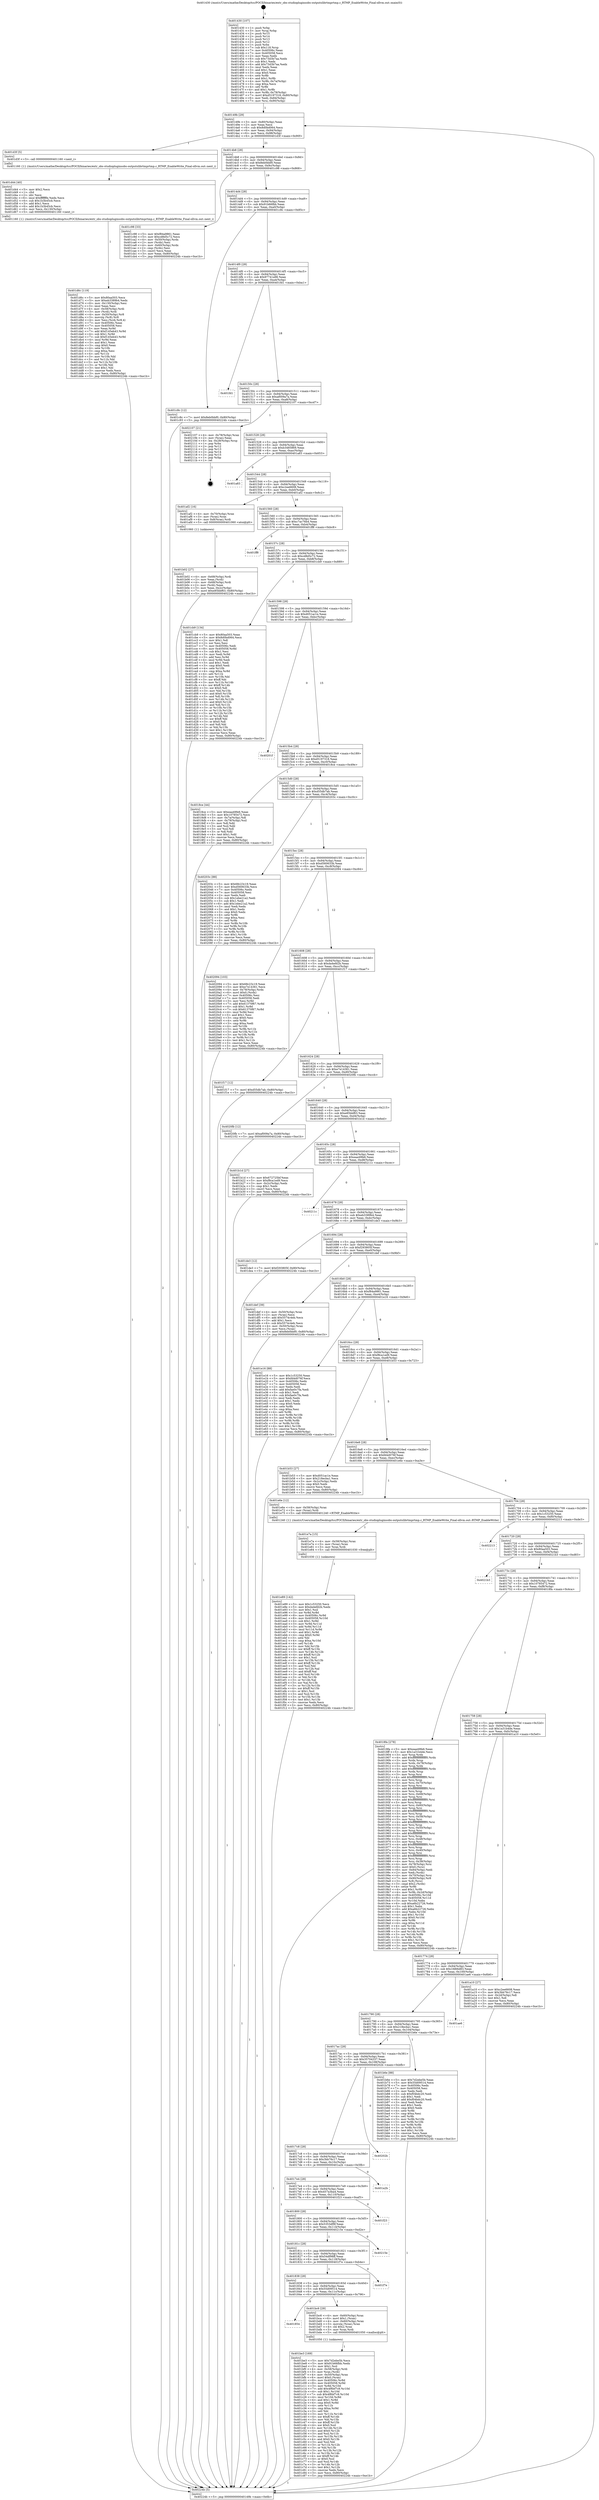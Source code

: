 digraph "0x401430" {
  label = "0x401430 (/mnt/c/Users/mathe/Desktop/tcc/POCII/binaries/extr_obs-studiopluginsobs-outputslibrtmprtmp.c_RTMP_EnableWrite_Final-ollvm.out::main(0))"
  labelloc = "t"
  node[shape=record]

  Entry [label="",width=0.3,height=0.3,shape=circle,fillcolor=black,style=filled]
  "0x40149b" [label="{
     0x40149b [29]\l
     | [instrs]\l
     &nbsp;&nbsp;0x40149b \<+3\>: mov -0x80(%rbp),%eax\l
     &nbsp;&nbsp;0x40149e \<+2\>: mov %eax,%ecx\l
     &nbsp;&nbsp;0x4014a0 \<+6\>: sub $0x8d0bd064,%ecx\l
     &nbsp;&nbsp;0x4014a6 \<+6\>: mov %eax,-0x94(%rbp)\l
     &nbsp;&nbsp;0x4014ac \<+6\>: mov %ecx,-0x98(%rbp)\l
     &nbsp;&nbsp;0x4014b2 \<+6\>: je 0000000000401d3f \<main+0x90f\>\l
  }"]
  "0x401d3f" [label="{
     0x401d3f [5]\l
     | [instrs]\l
     &nbsp;&nbsp;0x401d3f \<+5\>: call 0000000000401160 \<next_i\>\l
     | [calls]\l
     &nbsp;&nbsp;0x401160 \{1\} (/mnt/c/Users/mathe/Desktop/tcc/POCII/binaries/extr_obs-studiopluginsobs-outputslibrtmprtmp.c_RTMP_EnableWrite_Final-ollvm.out::next_i)\l
  }"]
  "0x4014b8" [label="{
     0x4014b8 [28]\l
     | [instrs]\l
     &nbsp;&nbsp;0x4014b8 \<+5\>: jmp 00000000004014bd \<main+0x8d\>\l
     &nbsp;&nbsp;0x4014bd \<+6\>: mov -0x94(%rbp),%eax\l
     &nbsp;&nbsp;0x4014c3 \<+5\>: sub $0x8eb0bbf0,%eax\l
     &nbsp;&nbsp;0x4014c8 \<+6\>: mov %eax,-0x9c(%rbp)\l
     &nbsp;&nbsp;0x4014ce \<+6\>: je 0000000000401c98 \<main+0x868\>\l
  }"]
  Exit [label="",width=0.3,height=0.3,shape=circle,fillcolor=black,style=filled,peripheries=2]
  "0x401c98" [label="{
     0x401c98 [33]\l
     | [instrs]\l
     &nbsp;&nbsp;0x401c98 \<+5\>: mov $0xf84a9861,%eax\l
     &nbsp;&nbsp;0x401c9d \<+5\>: mov $0xcd8d5c72,%ecx\l
     &nbsp;&nbsp;0x401ca2 \<+4\>: mov -0x50(%rbp),%rdx\l
     &nbsp;&nbsp;0x401ca6 \<+2\>: mov (%rdx),%esi\l
     &nbsp;&nbsp;0x401ca8 \<+4\>: mov -0x60(%rbp),%rdx\l
     &nbsp;&nbsp;0x401cac \<+2\>: cmp (%rdx),%esi\l
     &nbsp;&nbsp;0x401cae \<+3\>: cmovl %ecx,%eax\l
     &nbsp;&nbsp;0x401cb1 \<+3\>: mov %eax,-0x80(%rbp)\l
     &nbsp;&nbsp;0x401cb4 \<+5\>: jmp 000000000040224b \<main+0xe1b\>\l
  }"]
  "0x4014d4" [label="{
     0x4014d4 [28]\l
     | [instrs]\l
     &nbsp;&nbsp;0x4014d4 \<+5\>: jmp 00000000004014d9 \<main+0xa9\>\l
     &nbsp;&nbsp;0x4014d9 \<+6\>: mov -0x94(%rbp),%eax\l
     &nbsp;&nbsp;0x4014df \<+5\>: sub $0x91b66fbb,%eax\l
     &nbsp;&nbsp;0x4014e4 \<+6\>: mov %eax,-0xa0(%rbp)\l
     &nbsp;&nbsp;0x4014ea \<+6\>: je 0000000000401c8c \<main+0x85c\>\l
  }"]
  "0x401e89" [label="{
     0x401e89 [142]\l
     | [instrs]\l
     &nbsp;&nbsp;0x401e89 \<+5\>: mov $0x1c53250,%ecx\l
     &nbsp;&nbsp;0x401e8e \<+5\>: mov $0xda4efd2b,%edx\l
     &nbsp;&nbsp;0x401e93 \<+3\>: mov $0x1,%sil\l
     &nbsp;&nbsp;0x401e96 \<+3\>: xor %r8d,%r8d\l
     &nbsp;&nbsp;0x401e99 \<+8\>: mov 0x40506c,%r9d\l
     &nbsp;&nbsp;0x401ea1 \<+8\>: mov 0x405058,%r10d\l
     &nbsp;&nbsp;0x401ea9 \<+4\>: sub $0x1,%r8d\l
     &nbsp;&nbsp;0x401ead \<+3\>: mov %r9d,%r11d\l
     &nbsp;&nbsp;0x401eb0 \<+3\>: add %r8d,%r11d\l
     &nbsp;&nbsp;0x401eb3 \<+4\>: imul %r11d,%r9d\l
     &nbsp;&nbsp;0x401eb7 \<+4\>: and $0x1,%r9d\l
     &nbsp;&nbsp;0x401ebb \<+4\>: cmp $0x0,%r9d\l
     &nbsp;&nbsp;0x401ebf \<+3\>: sete %bl\l
     &nbsp;&nbsp;0x401ec2 \<+4\>: cmp $0xa,%r10d\l
     &nbsp;&nbsp;0x401ec6 \<+4\>: setl %r14b\l
     &nbsp;&nbsp;0x401eca \<+3\>: mov %bl,%r15b\l
     &nbsp;&nbsp;0x401ecd \<+4\>: xor $0xff,%r15b\l
     &nbsp;&nbsp;0x401ed1 \<+3\>: mov %r14b,%r12b\l
     &nbsp;&nbsp;0x401ed4 \<+4\>: xor $0xff,%r12b\l
     &nbsp;&nbsp;0x401ed8 \<+4\>: xor $0x1,%sil\l
     &nbsp;&nbsp;0x401edc \<+3\>: mov %r15b,%r13b\l
     &nbsp;&nbsp;0x401edf \<+4\>: and $0xff,%r13b\l
     &nbsp;&nbsp;0x401ee3 \<+3\>: and %sil,%bl\l
     &nbsp;&nbsp;0x401ee6 \<+3\>: mov %r12b,%al\l
     &nbsp;&nbsp;0x401ee9 \<+2\>: and $0xff,%al\l
     &nbsp;&nbsp;0x401eeb \<+3\>: and %sil,%r14b\l
     &nbsp;&nbsp;0x401eee \<+3\>: or %bl,%r13b\l
     &nbsp;&nbsp;0x401ef1 \<+3\>: or %r14b,%al\l
     &nbsp;&nbsp;0x401ef4 \<+3\>: xor %al,%r13b\l
     &nbsp;&nbsp;0x401ef7 \<+3\>: or %r12b,%r15b\l
     &nbsp;&nbsp;0x401efa \<+4\>: xor $0xff,%r15b\l
     &nbsp;&nbsp;0x401efe \<+4\>: or $0x1,%sil\l
     &nbsp;&nbsp;0x401f02 \<+3\>: and %sil,%r15b\l
     &nbsp;&nbsp;0x401f05 \<+3\>: or %r15b,%r13b\l
     &nbsp;&nbsp;0x401f08 \<+4\>: test $0x1,%r13b\l
     &nbsp;&nbsp;0x401f0c \<+3\>: cmovne %edx,%ecx\l
     &nbsp;&nbsp;0x401f0f \<+3\>: mov %ecx,-0x80(%rbp)\l
     &nbsp;&nbsp;0x401f12 \<+5\>: jmp 000000000040224b \<main+0xe1b\>\l
  }"]
  "0x401c8c" [label="{
     0x401c8c [12]\l
     | [instrs]\l
     &nbsp;&nbsp;0x401c8c \<+7\>: movl $0x8eb0bbf0,-0x80(%rbp)\l
     &nbsp;&nbsp;0x401c93 \<+5\>: jmp 000000000040224b \<main+0xe1b\>\l
  }"]
  "0x4014f0" [label="{
     0x4014f0 [28]\l
     | [instrs]\l
     &nbsp;&nbsp;0x4014f0 \<+5\>: jmp 00000000004014f5 \<main+0xc5\>\l
     &nbsp;&nbsp;0x4014f5 \<+6\>: mov -0x94(%rbp),%eax\l
     &nbsp;&nbsp;0x4014fb \<+5\>: sub $0x97741a98,%eax\l
     &nbsp;&nbsp;0x401500 \<+6\>: mov %eax,-0xa4(%rbp)\l
     &nbsp;&nbsp;0x401506 \<+6\>: je 0000000000401fd1 \<main+0xba1\>\l
  }"]
  "0x401e7a" [label="{
     0x401e7a [15]\l
     | [instrs]\l
     &nbsp;&nbsp;0x401e7a \<+4\>: mov -0x58(%rbp),%rax\l
     &nbsp;&nbsp;0x401e7e \<+3\>: mov (%rax),%rax\l
     &nbsp;&nbsp;0x401e81 \<+3\>: mov %rax,%rdi\l
     &nbsp;&nbsp;0x401e84 \<+5\>: call 0000000000401030 \<free@plt\>\l
     | [calls]\l
     &nbsp;&nbsp;0x401030 \{1\} (unknown)\l
  }"]
  "0x401fd1" [label="{
     0x401fd1\l
  }", style=dashed]
  "0x40150c" [label="{
     0x40150c [28]\l
     | [instrs]\l
     &nbsp;&nbsp;0x40150c \<+5\>: jmp 0000000000401511 \<main+0xe1\>\l
     &nbsp;&nbsp;0x401511 \<+6\>: mov -0x94(%rbp),%eax\l
     &nbsp;&nbsp;0x401517 \<+5\>: sub $0xaf009a7a,%eax\l
     &nbsp;&nbsp;0x40151c \<+6\>: mov %eax,-0xa8(%rbp)\l
     &nbsp;&nbsp;0x401522 \<+6\>: je 0000000000402107 \<main+0xcd7\>\l
  }"]
  "0x401d6c" [label="{
     0x401d6c [119]\l
     | [instrs]\l
     &nbsp;&nbsp;0x401d6c \<+5\>: mov $0x80aa503,%ecx\l
     &nbsp;&nbsp;0x401d71 \<+5\>: mov $0xeb3389b4,%edx\l
     &nbsp;&nbsp;0x401d76 \<+6\>: mov -0x130(%rbp),%esi\l
     &nbsp;&nbsp;0x401d7c \<+3\>: imul %eax,%esi\l
     &nbsp;&nbsp;0x401d7f \<+4\>: mov -0x58(%rbp),%rdi\l
     &nbsp;&nbsp;0x401d83 \<+3\>: mov (%rdi),%rdi\l
     &nbsp;&nbsp;0x401d86 \<+4\>: mov -0x50(%rbp),%r8\l
     &nbsp;&nbsp;0x401d8a \<+3\>: movslq (%r8),%r8\l
     &nbsp;&nbsp;0x401d8d \<+4\>: mov %esi,(%rdi,%r8,4)\l
     &nbsp;&nbsp;0x401d91 \<+7\>: mov 0x40506c,%eax\l
     &nbsp;&nbsp;0x401d98 \<+7\>: mov 0x405058,%esi\l
     &nbsp;&nbsp;0x401d9f \<+3\>: mov %eax,%r9d\l
     &nbsp;&nbsp;0x401da2 \<+7\>: add $0xf145eb43,%r9d\l
     &nbsp;&nbsp;0x401da9 \<+4\>: sub $0x1,%r9d\l
     &nbsp;&nbsp;0x401dad \<+7\>: sub $0xf145eb43,%r9d\l
     &nbsp;&nbsp;0x401db4 \<+4\>: imul %r9d,%eax\l
     &nbsp;&nbsp;0x401db8 \<+3\>: and $0x1,%eax\l
     &nbsp;&nbsp;0x401dbb \<+3\>: cmp $0x0,%eax\l
     &nbsp;&nbsp;0x401dbe \<+4\>: sete %r10b\l
     &nbsp;&nbsp;0x401dc2 \<+3\>: cmp $0xa,%esi\l
     &nbsp;&nbsp;0x401dc5 \<+4\>: setl %r11b\l
     &nbsp;&nbsp;0x401dc9 \<+3\>: mov %r10b,%bl\l
     &nbsp;&nbsp;0x401dcc \<+3\>: and %r11b,%bl\l
     &nbsp;&nbsp;0x401dcf \<+3\>: xor %r11b,%r10b\l
     &nbsp;&nbsp;0x401dd2 \<+3\>: or %r10b,%bl\l
     &nbsp;&nbsp;0x401dd5 \<+3\>: test $0x1,%bl\l
     &nbsp;&nbsp;0x401dd8 \<+3\>: cmovne %edx,%ecx\l
     &nbsp;&nbsp;0x401ddb \<+3\>: mov %ecx,-0x80(%rbp)\l
     &nbsp;&nbsp;0x401dde \<+5\>: jmp 000000000040224b \<main+0xe1b\>\l
  }"]
  "0x402107" [label="{
     0x402107 [21]\l
     | [instrs]\l
     &nbsp;&nbsp;0x402107 \<+4\>: mov -0x78(%rbp),%rax\l
     &nbsp;&nbsp;0x40210b \<+2\>: mov (%rax),%eax\l
     &nbsp;&nbsp;0x40210d \<+4\>: lea -0x28(%rbp),%rsp\l
     &nbsp;&nbsp;0x402111 \<+1\>: pop %rbx\l
     &nbsp;&nbsp;0x402112 \<+2\>: pop %r12\l
     &nbsp;&nbsp;0x402114 \<+2\>: pop %r13\l
     &nbsp;&nbsp;0x402116 \<+2\>: pop %r14\l
     &nbsp;&nbsp;0x402118 \<+2\>: pop %r15\l
     &nbsp;&nbsp;0x40211a \<+1\>: pop %rbp\l
     &nbsp;&nbsp;0x40211b \<+1\>: ret\l
  }"]
  "0x401528" [label="{
     0x401528 [28]\l
     | [instrs]\l
     &nbsp;&nbsp;0x401528 \<+5\>: jmp 000000000040152d \<main+0xfd\>\l
     &nbsp;&nbsp;0x40152d \<+6\>: mov -0x94(%rbp),%eax\l
     &nbsp;&nbsp;0x401533 \<+5\>: sub $0xb3485869,%eax\l
     &nbsp;&nbsp;0x401538 \<+6\>: mov %eax,-0xac(%rbp)\l
     &nbsp;&nbsp;0x40153e \<+6\>: je 0000000000401a83 \<main+0x653\>\l
  }"]
  "0x401d44" [label="{
     0x401d44 [40]\l
     | [instrs]\l
     &nbsp;&nbsp;0x401d44 \<+5\>: mov $0x2,%ecx\l
     &nbsp;&nbsp;0x401d49 \<+1\>: cltd\l
     &nbsp;&nbsp;0x401d4a \<+2\>: idiv %ecx\l
     &nbsp;&nbsp;0x401d4c \<+6\>: imul $0xfffffffe,%edx,%ecx\l
     &nbsp;&nbsp;0x401d52 \<+6\>: sub $0x1b3b45cb,%ecx\l
     &nbsp;&nbsp;0x401d58 \<+3\>: add $0x1,%ecx\l
     &nbsp;&nbsp;0x401d5b \<+6\>: add $0x1b3b45cb,%ecx\l
     &nbsp;&nbsp;0x401d61 \<+6\>: mov %ecx,-0x130(%rbp)\l
     &nbsp;&nbsp;0x401d67 \<+5\>: call 0000000000401160 \<next_i\>\l
     | [calls]\l
     &nbsp;&nbsp;0x401160 \{1\} (/mnt/c/Users/mathe/Desktop/tcc/POCII/binaries/extr_obs-studiopluginsobs-outputslibrtmprtmp.c_RTMP_EnableWrite_Final-ollvm.out::next_i)\l
  }"]
  "0x401a83" [label="{
     0x401a83\l
  }", style=dashed]
  "0x401544" [label="{
     0x401544 [28]\l
     | [instrs]\l
     &nbsp;&nbsp;0x401544 \<+5\>: jmp 0000000000401549 \<main+0x119\>\l
     &nbsp;&nbsp;0x401549 \<+6\>: mov -0x94(%rbp),%eax\l
     &nbsp;&nbsp;0x40154f \<+5\>: sub $0xc2ee6608,%eax\l
     &nbsp;&nbsp;0x401554 \<+6\>: mov %eax,-0xb0(%rbp)\l
     &nbsp;&nbsp;0x40155a \<+6\>: je 0000000000401af2 \<main+0x6c2\>\l
  }"]
  "0x401be3" [label="{
     0x401be3 [169]\l
     | [instrs]\l
     &nbsp;&nbsp;0x401be3 \<+5\>: mov $0x7d2ebe5b,%ecx\l
     &nbsp;&nbsp;0x401be8 \<+5\>: mov $0x91b66fbb,%edx\l
     &nbsp;&nbsp;0x401bed \<+3\>: mov $0x1,%sil\l
     &nbsp;&nbsp;0x401bf0 \<+4\>: mov -0x58(%rbp),%rdi\l
     &nbsp;&nbsp;0x401bf4 \<+3\>: mov %rax,(%rdi)\l
     &nbsp;&nbsp;0x401bf7 \<+4\>: mov -0x50(%rbp),%rax\l
     &nbsp;&nbsp;0x401bfb \<+6\>: movl $0x0,(%rax)\l
     &nbsp;&nbsp;0x401c01 \<+8\>: mov 0x40506c,%r8d\l
     &nbsp;&nbsp;0x401c09 \<+8\>: mov 0x405058,%r9d\l
     &nbsp;&nbsp;0x401c11 \<+3\>: mov %r8d,%r10d\l
     &nbsp;&nbsp;0x401c14 \<+7\>: add $0x4f6bf7c9,%r10d\l
     &nbsp;&nbsp;0x401c1b \<+4\>: sub $0x1,%r10d\l
     &nbsp;&nbsp;0x401c1f \<+7\>: sub $0x4f6bf7c9,%r10d\l
     &nbsp;&nbsp;0x401c26 \<+4\>: imul %r10d,%r8d\l
     &nbsp;&nbsp;0x401c2a \<+4\>: and $0x1,%r8d\l
     &nbsp;&nbsp;0x401c2e \<+4\>: cmp $0x0,%r8d\l
     &nbsp;&nbsp;0x401c32 \<+4\>: sete %r11b\l
     &nbsp;&nbsp;0x401c36 \<+4\>: cmp $0xa,%r9d\l
     &nbsp;&nbsp;0x401c3a \<+3\>: setl %bl\l
     &nbsp;&nbsp;0x401c3d \<+3\>: mov %r11b,%r14b\l
     &nbsp;&nbsp;0x401c40 \<+4\>: xor $0xff,%r14b\l
     &nbsp;&nbsp;0x401c44 \<+3\>: mov %bl,%r15b\l
     &nbsp;&nbsp;0x401c47 \<+4\>: xor $0xff,%r15b\l
     &nbsp;&nbsp;0x401c4b \<+4\>: xor $0x0,%sil\l
     &nbsp;&nbsp;0x401c4f \<+3\>: mov %r14b,%r12b\l
     &nbsp;&nbsp;0x401c52 \<+4\>: and $0x0,%r12b\l
     &nbsp;&nbsp;0x401c56 \<+3\>: and %sil,%r11b\l
     &nbsp;&nbsp;0x401c59 \<+3\>: mov %r15b,%r13b\l
     &nbsp;&nbsp;0x401c5c \<+4\>: and $0x0,%r13b\l
     &nbsp;&nbsp;0x401c60 \<+3\>: and %sil,%bl\l
     &nbsp;&nbsp;0x401c63 \<+3\>: or %r11b,%r12b\l
     &nbsp;&nbsp;0x401c66 \<+3\>: or %bl,%r13b\l
     &nbsp;&nbsp;0x401c69 \<+3\>: xor %r13b,%r12b\l
     &nbsp;&nbsp;0x401c6c \<+3\>: or %r15b,%r14b\l
     &nbsp;&nbsp;0x401c6f \<+4\>: xor $0xff,%r14b\l
     &nbsp;&nbsp;0x401c73 \<+4\>: or $0x0,%sil\l
     &nbsp;&nbsp;0x401c77 \<+3\>: and %sil,%r14b\l
     &nbsp;&nbsp;0x401c7a \<+3\>: or %r14b,%r12b\l
     &nbsp;&nbsp;0x401c7d \<+4\>: test $0x1,%r12b\l
     &nbsp;&nbsp;0x401c81 \<+3\>: cmovne %edx,%ecx\l
     &nbsp;&nbsp;0x401c84 \<+3\>: mov %ecx,-0x80(%rbp)\l
     &nbsp;&nbsp;0x401c87 \<+5\>: jmp 000000000040224b \<main+0xe1b\>\l
  }"]
  "0x401af2" [label="{
     0x401af2 [16]\l
     | [instrs]\l
     &nbsp;&nbsp;0x401af2 \<+4\>: mov -0x70(%rbp),%rax\l
     &nbsp;&nbsp;0x401af6 \<+3\>: mov (%rax),%rax\l
     &nbsp;&nbsp;0x401af9 \<+4\>: mov 0x8(%rax),%rdi\l
     &nbsp;&nbsp;0x401afd \<+5\>: call 0000000000401060 \<atoi@plt\>\l
     | [calls]\l
     &nbsp;&nbsp;0x401060 \{1\} (unknown)\l
  }"]
  "0x401560" [label="{
     0x401560 [28]\l
     | [instrs]\l
     &nbsp;&nbsp;0x401560 \<+5\>: jmp 0000000000401565 \<main+0x135\>\l
     &nbsp;&nbsp;0x401565 \<+6\>: mov -0x94(%rbp),%eax\l
     &nbsp;&nbsp;0x40156b \<+5\>: sub $0xc7ac76b4,%eax\l
     &nbsp;&nbsp;0x401570 \<+6\>: mov %eax,-0xb4(%rbp)\l
     &nbsp;&nbsp;0x401576 \<+6\>: je 0000000000401ff8 \<main+0xbc8\>\l
  }"]
  "0x401854" [label="{
     0x401854\l
  }", style=dashed]
  "0x401ff8" [label="{
     0x401ff8\l
  }", style=dashed]
  "0x40157c" [label="{
     0x40157c [28]\l
     | [instrs]\l
     &nbsp;&nbsp;0x40157c \<+5\>: jmp 0000000000401581 \<main+0x151\>\l
     &nbsp;&nbsp;0x401581 \<+6\>: mov -0x94(%rbp),%eax\l
     &nbsp;&nbsp;0x401587 \<+5\>: sub $0xcd8d5c72,%eax\l
     &nbsp;&nbsp;0x40158c \<+6\>: mov %eax,-0xb8(%rbp)\l
     &nbsp;&nbsp;0x401592 \<+6\>: je 0000000000401cb9 \<main+0x889\>\l
  }"]
  "0x401bc6" [label="{
     0x401bc6 [29]\l
     | [instrs]\l
     &nbsp;&nbsp;0x401bc6 \<+4\>: mov -0x60(%rbp),%rax\l
     &nbsp;&nbsp;0x401bca \<+6\>: movl $0x1,(%rax)\l
     &nbsp;&nbsp;0x401bd0 \<+4\>: mov -0x60(%rbp),%rax\l
     &nbsp;&nbsp;0x401bd4 \<+3\>: movslq (%rax),%rax\l
     &nbsp;&nbsp;0x401bd7 \<+4\>: shl $0x2,%rax\l
     &nbsp;&nbsp;0x401bdb \<+3\>: mov %rax,%rdi\l
     &nbsp;&nbsp;0x401bde \<+5\>: call 0000000000401050 \<malloc@plt\>\l
     | [calls]\l
     &nbsp;&nbsp;0x401050 \{1\} (unknown)\l
  }"]
  "0x401cb9" [label="{
     0x401cb9 [134]\l
     | [instrs]\l
     &nbsp;&nbsp;0x401cb9 \<+5\>: mov $0x80aa503,%eax\l
     &nbsp;&nbsp;0x401cbe \<+5\>: mov $0x8d0bd064,%ecx\l
     &nbsp;&nbsp;0x401cc3 \<+2\>: mov $0x1,%dl\l
     &nbsp;&nbsp;0x401cc5 \<+2\>: xor %esi,%esi\l
     &nbsp;&nbsp;0x401cc7 \<+7\>: mov 0x40506c,%edi\l
     &nbsp;&nbsp;0x401cce \<+8\>: mov 0x405058,%r8d\l
     &nbsp;&nbsp;0x401cd6 \<+3\>: sub $0x1,%esi\l
     &nbsp;&nbsp;0x401cd9 \<+3\>: mov %edi,%r9d\l
     &nbsp;&nbsp;0x401cdc \<+3\>: add %esi,%r9d\l
     &nbsp;&nbsp;0x401cdf \<+4\>: imul %r9d,%edi\l
     &nbsp;&nbsp;0x401ce3 \<+3\>: and $0x1,%edi\l
     &nbsp;&nbsp;0x401ce6 \<+3\>: cmp $0x0,%edi\l
     &nbsp;&nbsp;0x401ce9 \<+4\>: sete %r10b\l
     &nbsp;&nbsp;0x401ced \<+4\>: cmp $0xa,%r8d\l
     &nbsp;&nbsp;0x401cf1 \<+4\>: setl %r11b\l
     &nbsp;&nbsp;0x401cf5 \<+3\>: mov %r10b,%bl\l
     &nbsp;&nbsp;0x401cf8 \<+3\>: xor $0xff,%bl\l
     &nbsp;&nbsp;0x401cfb \<+3\>: mov %r11b,%r14b\l
     &nbsp;&nbsp;0x401cfe \<+4\>: xor $0xff,%r14b\l
     &nbsp;&nbsp;0x401d02 \<+3\>: xor $0x0,%dl\l
     &nbsp;&nbsp;0x401d05 \<+3\>: mov %bl,%r15b\l
     &nbsp;&nbsp;0x401d08 \<+4\>: and $0x0,%r15b\l
     &nbsp;&nbsp;0x401d0c \<+3\>: and %dl,%r10b\l
     &nbsp;&nbsp;0x401d0f \<+3\>: mov %r14b,%r12b\l
     &nbsp;&nbsp;0x401d12 \<+4\>: and $0x0,%r12b\l
     &nbsp;&nbsp;0x401d16 \<+3\>: and %dl,%r11b\l
     &nbsp;&nbsp;0x401d19 \<+3\>: or %r10b,%r15b\l
     &nbsp;&nbsp;0x401d1c \<+3\>: or %r11b,%r12b\l
     &nbsp;&nbsp;0x401d1f \<+3\>: xor %r12b,%r15b\l
     &nbsp;&nbsp;0x401d22 \<+3\>: or %r14b,%bl\l
     &nbsp;&nbsp;0x401d25 \<+3\>: xor $0xff,%bl\l
     &nbsp;&nbsp;0x401d28 \<+3\>: or $0x0,%dl\l
     &nbsp;&nbsp;0x401d2b \<+2\>: and %dl,%bl\l
     &nbsp;&nbsp;0x401d2d \<+3\>: or %bl,%r15b\l
     &nbsp;&nbsp;0x401d30 \<+4\>: test $0x1,%r15b\l
     &nbsp;&nbsp;0x401d34 \<+3\>: cmovne %ecx,%eax\l
     &nbsp;&nbsp;0x401d37 \<+3\>: mov %eax,-0x80(%rbp)\l
     &nbsp;&nbsp;0x401d3a \<+5\>: jmp 000000000040224b \<main+0xe1b\>\l
  }"]
  "0x401598" [label="{
     0x401598 [28]\l
     | [instrs]\l
     &nbsp;&nbsp;0x401598 \<+5\>: jmp 000000000040159d \<main+0x16d\>\l
     &nbsp;&nbsp;0x40159d \<+6\>: mov -0x94(%rbp),%eax\l
     &nbsp;&nbsp;0x4015a3 \<+5\>: sub $0xd051ac1e,%eax\l
     &nbsp;&nbsp;0x4015a8 \<+6\>: mov %eax,-0xbc(%rbp)\l
     &nbsp;&nbsp;0x4015ae \<+6\>: je 000000000040201f \<main+0xbef\>\l
  }"]
  "0x401838" [label="{
     0x401838 [28]\l
     | [instrs]\l
     &nbsp;&nbsp;0x401838 \<+5\>: jmp 000000000040183d \<main+0x40d\>\l
     &nbsp;&nbsp;0x40183d \<+6\>: mov -0x94(%rbp),%eax\l
     &nbsp;&nbsp;0x401843 \<+5\>: sub $0x55d09514,%eax\l
     &nbsp;&nbsp;0x401848 \<+6\>: mov %eax,-0x11c(%rbp)\l
     &nbsp;&nbsp;0x40184e \<+6\>: je 0000000000401bc6 \<main+0x796\>\l
  }"]
  "0x40201f" [label="{
     0x40201f\l
  }", style=dashed]
  "0x4015b4" [label="{
     0x4015b4 [28]\l
     | [instrs]\l
     &nbsp;&nbsp;0x4015b4 \<+5\>: jmp 00000000004015b9 \<main+0x189\>\l
     &nbsp;&nbsp;0x4015b9 \<+6\>: mov -0x94(%rbp),%eax\l
     &nbsp;&nbsp;0x4015bf \<+5\>: sub $0xd5197318,%eax\l
     &nbsp;&nbsp;0x4015c4 \<+6\>: mov %eax,-0xc0(%rbp)\l
     &nbsp;&nbsp;0x4015ca \<+6\>: je 00000000004018ce \<main+0x49e\>\l
  }"]
  "0x401f7e" [label="{
     0x401f7e\l
  }", style=dashed]
  "0x4018ce" [label="{
     0x4018ce [44]\l
     | [instrs]\l
     &nbsp;&nbsp;0x4018ce \<+5\>: mov $0xeaa49fe6,%eax\l
     &nbsp;&nbsp;0x4018d3 \<+5\>: mov $0x10785472,%ecx\l
     &nbsp;&nbsp;0x4018d8 \<+3\>: mov -0x7a(%rbp),%dl\l
     &nbsp;&nbsp;0x4018db \<+4\>: mov -0x79(%rbp),%sil\l
     &nbsp;&nbsp;0x4018df \<+3\>: mov %dl,%dil\l
     &nbsp;&nbsp;0x4018e2 \<+3\>: and %sil,%dil\l
     &nbsp;&nbsp;0x4018e5 \<+3\>: xor %sil,%dl\l
     &nbsp;&nbsp;0x4018e8 \<+3\>: or %dl,%dil\l
     &nbsp;&nbsp;0x4018eb \<+4\>: test $0x1,%dil\l
     &nbsp;&nbsp;0x4018ef \<+3\>: cmovne %ecx,%eax\l
     &nbsp;&nbsp;0x4018f2 \<+3\>: mov %eax,-0x80(%rbp)\l
     &nbsp;&nbsp;0x4018f5 \<+5\>: jmp 000000000040224b \<main+0xe1b\>\l
  }"]
  "0x4015d0" [label="{
     0x4015d0 [28]\l
     | [instrs]\l
     &nbsp;&nbsp;0x4015d0 \<+5\>: jmp 00000000004015d5 \<main+0x1a5\>\l
     &nbsp;&nbsp;0x4015d5 \<+6\>: mov -0x94(%rbp),%eax\l
     &nbsp;&nbsp;0x4015db \<+5\>: sub $0xd55db7ab,%eax\l
     &nbsp;&nbsp;0x4015e0 \<+6\>: mov %eax,-0xc4(%rbp)\l
     &nbsp;&nbsp;0x4015e6 \<+6\>: je 000000000040203c \<main+0xc0c\>\l
  }"]
  "0x40224b" [label="{
     0x40224b [5]\l
     | [instrs]\l
     &nbsp;&nbsp;0x40224b \<+5\>: jmp 000000000040149b \<main+0x6b\>\l
  }"]
  "0x401430" [label="{
     0x401430 [107]\l
     | [instrs]\l
     &nbsp;&nbsp;0x401430 \<+1\>: push %rbp\l
     &nbsp;&nbsp;0x401431 \<+3\>: mov %rsp,%rbp\l
     &nbsp;&nbsp;0x401434 \<+2\>: push %r15\l
     &nbsp;&nbsp;0x401436 \<+2\>: push %r14\l
     &nbsp;&nbsp;0x401438 \<+2\>: push %r13\l
     &nbsp;&nbsp;0x40143a \<+2\>: push %r12\l
     &nbsp;&nbsp;0x40143c \<+1\>: push %rbx\l
     &nbsp;&nbsp;0x40143d \<+7\>: sub $0x118,%rsp\l
     &nbsp;&nbsp;0x401444 \<+7\>: mov 0x40506c,%eax\l
     &nbsp;&nbsp;0x40144b \<+7\>: mov 0x405058,%ecx\l
     &nbsp;&nbsp;0x401452 \<+2\>: mov %eax,%edx\l
     &nbsp;&nbsp;0x401454 \<+6\>: sub $0x73d3b7aa,%edx\l
     &nbsp;&nbsp;0x40145a \<+3\>: sub $0x1,%edx\l
     &nbsp;&nbsp;0x40145d \<+6\>: add $0x73d3b7aa,%edx\l
     &nbsp;&nbsp;0x401463 \<+3\>: imul %edx,%eax\l
     &nbsp;&nbsp;0x401466 \<+3\>: and $0x1,%eax\l
     &nbsp;&nbsp;0x401469 \<+3\>: cmp $0x0,%eax\l
     &nbsp;&nbsp;0x40146c \<+4\>: sete %r8b\l
     &nbsp;&nbsp;0x401470 \<+4\>: and $0x1,%r8b\l
     &nbsp;&nbsp;0x401474 \<+4\>: mov %r8b,-0x7a(%rbp)\l
     &nbsp;&nbsp;0x401478 \<+3\>: cmp $0xa,%ecx\l
     &nbsp;&nbsp;0x40147b \<+4\>: setl %r8b\l
     &nbsp;&nbsp;0x40147f \<+4\>: and $0x1,%r8b\l
     &nbsp;&nbsp;0x401483 \<+4\>: mov %r8b,-0x79(%rbp)\l
     &nbsp;&nbsp;0x401487 \<+7\>: movl $0xd5197318,-0x80(%rbp)\l
     &nbsp;&nbsp;0x40148e \<+6\>: mov %edi,-0x84(%rbp)\l
     &nbsp;&nbsp;0x401494 \<+7\>: mov %rsi,-0x90(%rbp)\l
  }"]
  "0x40181c" [label="{
     0x40181c [28]\l
     | [instrs]\l
     &nbsp;&nbsp;0x40181c \<+5\>: jmp 0000000000401821 \<main+0x3f1\>\l
     &nbsp;&nbsp;0x401821 \<+6\>: mov -0x94(%rbp),%eax\l
     &nbsp;&nbsp;0x401827 \<+5\>: sub $0x54df98ff,%eax\l
     &nbsp;&nbsp;0x40182c \<+6\>: mov %eax,-0x118(%rbp)\l
     &nbsp;&nbsp;0x401832 \<+6\>: je 0000000000401f7e \<main+0xb4e\>\l
  }"]
  "0x40203c" [label="{
     0x40203c [88]\l
     | [instrs]\l
     &nbsp;&nbsp;0x40203c \<+5\>: mov $0x68c23c19,%eax\l
     &nbsp;&nbsp;0x402041 \<+5\>: mov $0xd560633b,%ecx\l
     &nbsp;&nbsp;0x402046 \<+7\>: mov 0x40506c,%edx\l
     &nbsp;&nbsp;0x40204d \<+7\>: mov 0x405058,%esi\l
     &nbsp;&nbsp;0x402054 \<+2\>: mov %edx,%edi\l
     &nbsp;&nbsp;0x402056 \<+6\>: sub $0x1ebe21a2,%edi\l
     &nbsp;&nbsp;0x40205c \<+3\>: sub $0x1,%edi\l
     &nbsp;&nbsp;0x40205f \<+6\>: add $0x1ebe21a2,%edi\l
     &nbsp;&nbsp;0x402065 \<+3\>: imul %edi,%edx\l
     &nbsp;&nbsp;0x402068 \<+3\>: and $0x1,%edx\l
     &nbsp;&nbsp;0x40206b \<+3\>: cmp $0x0,%edx\l
     &nbsp;&nbsp;0x40206e \<+4\>: sete %r8b\l
     &nbsp;&nbsp;0x402072 \<+3\>: cmp $0xa,%esi\l
     &nbsp;&nbsp;0x402075 \<+4\>: setl %r9b\l
     &nbsp;&nbsp;0x402079 \<+3\>: mov %r8b,%r10b\l
     &nbsp;&nbsp;0x40207c \<+3\>: and %r9b,%r10b\l
     &nbsp;&nbsp;0x40207f \<+3\>: xor %r9b,%r8b\l
     &nbsp;&nbsp;0x402082 \<+3\>: or %r8b,%r10b\l
     &nbsp;&nbsp;0x402085 \<+4\>: test $0x1,%r10b\l
     &nbsp;&nbsp;0x402089 \<+3\>: cmovne %ecx,%eax\l
     &nbsp;&nbsp;0x40208c \<+3\>: mov %eax,-0x80(%rbp)\l
     &nbsp;&nbsp;0x40208f \<+5\>: jmp 000000000040224b \<main+0xe1b\>\l
  }"]
  "0x4015ec" [label="{
     0x4015ec [28]\l
     | [instrs]\l
     &nbsp;&nbsp;0x4015ec \<+5\>: jmp 00000000004015f1 \<main+0x1c1\>\l
     &nbsp;&nbsp;0x4015f1 \<+6\>: mov -0x94(%rbp),%eax\l
     &nbsp;&nbsp;0x4015f7 \<+5\>: sub $0xd560633b,%eax\l
     &nbsp;&nbsp;0x4015fc \<+6\>: mov %eax,-0xc8(%rbp)\l
     &nbsp;&nbsp;0x401602 \<+6\>: je 0000000000402094 \<main+0xc64\>\l
  }"]
  "0x40215e" [label="{
     0x40215e\l
  }", style=dashed]
  "0x402094" [label="{
     0x402094 [103]\l
     | [instrs]\l
     &nbsp;&nbsp;0x402094 \<+5\>: mov $0x68c23c19,%eax\l
     &nbsp;&nbsp;0x402099 \<+5\>: mov $0xe7e14361,%ecx\l
     &nbsp;&nbsp;0x40209e \<+4\>: mov -0x78(%rbp),%rdx\l
     &nbsp;&nbsp;0x4020a2 \<+6\>: movl $0x0,(%rdx)\l
     &nbsp;&nbsp;0x4020a8 \<+7\>: mov 0x40506c,%esi\l
     &nbsp;&nbsp;0x4020af \<+7\>: mov 0x405058,%edi\l
     &nbsp;&nbsp;0x4020b6 \<+3\>: mov %esi,%r8d\l
     &nbsp;&nbsp;0x4020b9 \<+7\>: add $0x61370f67,%r8d\l
     &nbsp;&nbsp;0x4020c0 \<+4\>: sub $0x1,%r8d\l
     &nbsp;&nbsp;0x4020c4 \<+7\>: sub $0x61370f67,%r8d\l
     &nbsp;&nbsp;0x4020cb \<+4\>: imul %r8d,%esi\l
     &nbsp;&nbsp;0x4020cf \<+3\>: and $0x1,%esi\l
     &nbsp;&nbsp;0x4020d2 \<+3\>: cmp $0x0,%esi\l
     &nbsp;&nbsp;0x4020d5 \<+4\>: sete %r9b\l
     &nbsp;&nbsp;0x4020d9 \<+3\>: cmp $0xa,%edi\l
     &nbsp;&nbsp;0x4020dc \<+4\>: setl %r10b\l
     &nbsp;&nbsp;0x4020e0 \<+3\>: mov %r9b,%r11b\l
     &nbsp;&nbsp;0x4020e3 \<+3\>: and %r10b,%r11b\l
     &nbsp;&nbsp;0x4020e6 \<+3\>: xor %r10b,%r9b\l
     &nbsp;&nbsp;0x4020e9 \<+3\>: or %r9b,%r11b\l
     &nbsp;&nbsp;0x4020ec \<+4\>: test $0x1,%r11b\l
     &nbsp;&nbsp;0x4020f0 \<+3\>: cmovne %ecx,%eax\l
     &nbsp;&nbsp;0x4020f3 \<+3\>: mov %eax,-0x80(%rbp)\l
     &nbsp;&nbsp;0x4020f6 \<+5\>: jmp 000000000040224b \<main+0xe1b\>\l
  }"]
  "0x401608" [label="{
     0x401608 [28]\l
     | [instrs]\l
     &nbsp;&nbsp;0x401608 \<+5\>: jmp 000000000040160d \<main+0x1dd\>\l
     &nbsp;&nbsp;0x40160d \<+6\>: mov -0x94(%rbp),%eax\l
     &nbsp;&nbsp;0x401613 \<+5\>: sub $0xda4efd2b,%eax\l
     &nbsp;&nbsp;0x401618 \<+6\>: mov %eax,-0xcc(%rbp)\l
     &nbsp;&nbsp;0x40161e \<+6\>: je 0000000000401f17 \<main+0xae7\>\l
  }"]
  "0x401800" [label="{
     0x401800 [28]\l
     | [instrs]\l
     &nbsp;&nbsp;0x401800 \<+5\>: jmp 0000000000401805 \<main+0x3d5\>\l
     &nbsp;&nbsp;0x401805 \<+6\>: mov -0x94(%rbp),%eax\l
     &nbsp;&nbsp;0x40180b \<+5\>: sub $0x5353df9f,%eax\l
     &nbsp;&nbsp;0x401810 \<+6\>: mov %eax,-0x114(%rbp)\l
     &nbsp;&nbsp;0x401816 \<+6\>: je 000000000040215e \<main+0xd2e\>\l
  }"]
  "0x401f17" [label="{
     0x401f17 [12]\l
     | [instrs]\l
     &nbsp;&nbsp;0x401f17 \<+7\>: movl $0xd55db7ab,-0x80(%rbp)\l
     &nbsp;&nbsp;0x401f1e \<+5\>: jmp 000000000040224b \<main+0xe1b\>\l
  }"]
  "0x401624" [label="{
     0x401624 [28]\l
     | [instrs]\l
     &nbsp;&nbsp;0x401624 \<+5\>: jmp 0000000000401629 \<main+0x1f9\>\l
     &nbsp;&nbsp;0x401629 \<+6\>: mov -0x94(%rbp),%eax\l
     &nbsp;&nbsp;0x40162f \<+5\>: sub $0xe7e14361,%eax\l
     &nbsp;&nbsp;0x401634 \<+6\>: mov %eax,-0xd0(%rbp)\l
     &nbsp;&nbsp;0x40163a \<+6\>: je 00000000004020fb \<main+0xccb\>\l
  }"]
  "0x401f23" [label="{
     0x401f23\l
  }", style=dashed]
  "0x4020fb" [label="{
     0x4020fb [12]\l
     | [instrs]\l
     &nbsp;&nbsp;0x4020fb \<+7\>: movl $0xaf009a7a,-0x80(%rbp)\l
     &nbsp;&nbsp;0x402102 \<+5\>: jmp 000000000040224b \<main+0xe1b\>\l
  }"]
  "0x401640" [label="{
     0x401640 [28]\l
     | [instrs]\l
     &nbsp;&nbsp;0x401640 \<+5\>: jmp 0000000000401645 \<main+0x215\>\l
     &nbsp;&nbsp;0x401645 \<+6\>: mov -0x94(%rbp),%eax\l
     &nbsp;&nbsp;0x40164b \<+5\>: sub $0xe85bbf63,%eax\l
     &nbsp;&nbsp;0x401650 \<+6\>: mov %eax,-0xd4(%rbp)\l
     &nbsp;&nbsp;0x401656 \<+6\>: je 0000000000401b1d \<main+0x6ed\>\l
  }"]
  "0x4017e4" [label="{
     0x4017e4 [28]\l
     | [instrs]\l
     &nbsp;&nbsp;0x4017e4 \<+5\>: jmp 00000000004017e9 \<main+0x3b9\>\l
     &nbsp;&nbsp;0x4017e9 \<+6\>: mov -0x94(%rbp),%eax\l
     &nbsp;&nbsp;0x4017ef \<+5\>: sub $0x457a3ba4,%eax\l
     &nbsp;&nbsp;0x4017f4 \<+6\>: mov %eax,-0x110(%rbp)\l
     &nbsp;&nbsp;0x4017fa \<+6\>: je 0000000000401f23 \<main+0xaf3\>\l
  }"]
  "0x401b1d" [label="{
     0x401b1d [27]\l
     | [instrs]\l
     &nbsp;&nbsp;0x401b1d \<+5\>: mov $0x672725bf,%eax\l
     &nbsp;&nbsp;0x401b22 \<+5\>: mov $0xf8ca1ed9,%ecx\l
     &nbsp;&nbsp;0x401b27 \<+3\>: mov -0x2c(%rbp),%edx\l
     &nbsp;&nbsp;0x401b2a \<+3\>: cmp $0x1,%edx\l
     &nbsp;&nbsp;0x401b2d \<+3\>: cmovl %ecx,%eax\l
     &nbsp;&nbsp;0x401b30 \<+3\>: mov %eax,-0x80(%rbp)\l
     &nbsp;&nbsp;0x401b33 \<+5\>: jmp 000000000040224b \<main+0xe1b\>\l
  }"]
  "0x40165c" [label="{
     0x40165c [28]\l
     | [instrs]\l
     &nbsp;&nbsp;0x40165c \<+5\>: jmp 0000000000401661 \<main+0x231\>\l
     &nbsp;&nbsp;0x401661 \<+6\>: mov -0x94(%rbp),%eax\l
     &nbsp;&nbsp;0x401667 \<+5\>: sub $0xeaa49fe6,%eax\l
     &nbsp;&nbsp;0x40166c \<+6\>: mov %eax,-0xd8(%rbp)\l
     &nbsp;&nbsp;0x401672 \<+6\>: je 000000000040211c \<main+0xcec\>\l
  }"]
  "0x401a2b" [label="{
     0x401a2b\l
  }", style=dashed]
  "0x40211c" [label="{
     0x40211c\l
  }", style=dashed]
  "0x401678" [label="{
     0x401678 [28]\l
     | [instrs]\l
     &nbsp;&nbsp;0x401678 \<+5\>: jmp 000000000040167d \<main+0x24d\>\l
     &nbsp;&nbsp;0x40167d \<+6\>: mov -0x94(%rbp),%eax\l
     &nbsp;&nbsp;0x401683 \<+5\>: sub $0xeb3389b4,%eax\l
     &nbsp;&nbsp;0x401688 \<+6\>: mov %eax,-0xdc(%rbp)\l
     &nbsp;&nbsp;0x40168e \<+6\>: je 0000000000401de3 \<main+0x9b3\>\l
  }"]
  "0x4017c8" [label="{
     0x4017c8 [28]\l
     | [instrs]\l
     &nbsp;&nbsp;0x4017c8 \<+5\>: jmp 00000000004017cd \<main+0x39d\>\l
     &nbsp;&nbsp;0x4017cd \<+6\>: mov -0x94(%rbp),%eax\l
     &nbsp;&nbsp;0x4017d3 \<+5\>: sub $0x3bb76c17,%eax\l
     &nbsp;&nbsp;0x4017d8 \<+6\>: mov %eax,-0x10c(%rbp)\l
     &nbsp;&nbsp;0x4017de \<+6\>: je 0000000000401a2b \<main+0x5fb\>\l
  }"]
  "0x401de3" [label="{
     0x401de3 [12]\l
     | [instrs]\l
     &nbsp;&nbsp;0x401de3 \<+7\>: movl $0xf293805f,-0x80(%rbp)\l
     &nbsp;&nbsp;0x401dea \<+5\>: jmp 000000000040224b \<main+0xe1b\>\l
  }"]
  "0x401694" [label="{
     0x401694 [28]\l
     | [instrs]\l
     &nbsp;&nbsp;0x401694 \<+5\>: jmp 0000000000401699 \<main+0x269\>\l
     &nbsp;&nbsp;0x401699 \<+6\>: mov -0x94(%rbp),%eax\l
     &nbsp;&nbsp;0x40169f \<+5\>: sub $0xf293805f,%eax\l
     &nbsp;&nbsp;0x4016a4 \<+6\>: mov %eax,-0xe0(%rbp)\l
     &nbsp;&nbsp;0x4016aa \<+6\>: je 0000000000401def \<main+0x9bf\>\l
  }"]
  "0x40202b" [label="{
     0x40202b\l
  }", style=dashed]
  "0x401def" [label="{
     0x401def [39]\l
     | [instrs]\l
     &nbsp;&nbsp;0x401def \<+4\>: mov -0x50(%rbp),%rax\l
     &nbsp;&nbsp;0x401df3 \<+2\>: mov (%rax),%ecx\l
     &nbsp;&nbsp;0x401df5 \<+6\>: add $0x5574c4eb,%ecx\l
     &nbsp;&nbsp;0x401dfb \<+3\>: add $0x1,%ecx\l
     &nbsp;&nbsp;0x401dfe \<+6\>: sub $0x5574c4eb,%ecx\l
     &nbsp;&nbsp;0x401e04 \<+4\>: mov -0x50(%rbp),%rax\l
     &nbsp;&nbsp;0x401e08 \<+2\>: mov %ecx,(%rax)\l
     &nbsp;&nbsp;0x401e0a \<+7\>: movl $0x8eb0bbf0,-0x80(%rbp)\l
     &nbsp;&nbsp;0x401e11 \<+5\>: jmp 000000000040224b \<main+0xe1b\>\l
  }"]
  "0x4016b0" [label="{
     0x4016b0 [28]\l
     | [instrs]\l
     &nbsp;&nbsp;0x4016b0 \<+5\>: jmp 00000000004016b5 \<main+0x285\>\l
     &nbsp;&nbsp;0x4016b5 \<+6\>: mov -0x94(%rbp),%eax\l
     &nbsp;&nbsp;0x4016bb \<+5\>: sub $0xf84a9861,%eax\l
     &nbsp;&nbsp;0x4016c0 \<+6\>: mov %eax,-0xe4(%rbp)\l
     &nbsp;&nbsp;0x4016c6 \<+6\>: je 0000000000401e16 \<main+0x9e6\>\l
  }"]
  "0x4017ac" [label="{
     0x4017ac [28]\l
     | [instrs]\l
     &nbsp;&nbsp;0x4017ac \<+5\>: jmp 00000000004017b1 \<main+0x381\>\l
     &nbsp;&nbsp;0x4017b1 \<+6\>: mov -0x94(%rbp),%eax\l
     &nbsp;&nbsp;0x4017b7 \<+5\>: sub $0x35704337,%eax\l
     &nbsp;&nbsp;0x4017bc \<+6\>: mov %eax,-0x108(%rbp)\l
     &nbsp;&nbsp;0x4017c2 \<+6\>: je 000000000040202b \<main+0xbfb\>\l
  }"]
  "0x401e16" [label="{
     0x401e16 [88]\l
     | [instrs]\l
     &nbsp;&nbsp;0x401e16 \<+5\>: mov $0x1c53250,%eax\l
     &nbsp;&nbsp;0x401e1b \<+5\>: mov $0xfd4d076f,%ecx\l
     &nbsp;&nbsp;0x401e20 \<+7\>: mov 0x40506c,%edx\l
     &nbsp;&nbsp;0x401e27 \<+7\>: mov 0x405058,%esi\l
     &nbsp;&nbsp;0x401e2e \<+2\>: mov %edx,%edi\l
     &nbsp;&nbsp;0x401e30 \<+6\>: add $0xfae0c7fa,%edi\l
     &nbsp;&nbsp;0x401e36 \<+3\>: sub $0x1,%edi\l
     &nbsp;&nbsp;0x401e39 \<+6\>: sub $0xfae0c7fa,%edi\l
     &nbsp;&nbsp;0x401e3f \<+3\>: imul %edi,%edx\l
     &nbsp;&nbsp;0x401e42 \<+3\>: and $0x1,%edx\l
     &nbsp;&nbsp;0x401e45 \<+3\>: cmp $0x0,%edx\l
     &nbsp;&nbsp;0x401e48 \<+4\>: sete %r8b\l
     &nbsp;&nbsp;0x401e4c \<+3\>: cmp $0xa,%esi\l
     &nbsp;&nbsp;0x401e4f \<+4\>: setl %r9b\l
     &nbsp;&nbsp;0x401e53 \<+3\>: mov %r8b,%r10b\l
     &nbsp;&nbsp;0x401e56 \<+3\>: and %r9b,%r10b\l
     &nbsp;&nbsp;0x401e59 \<+3\>: xor %r9b,%r8b\l
     &nbsp;&nbsp;0x401e5c \<+3\>: or %r8b,%r10b\l
     &nbsp;&nbsp;0x401e5f \<+4\>: test $0x1,%r10b\l
     &nbsp;&nbsp;0x401e63 \<+3\>: cmovne %ecx,%eax\l
     &nbsp;&nbsp;0x401e66 \<+3\>: mov %eax,-0x80(%rbp)\l
     &nbsp;&nbsp;0x401e69 \<+5\>: jmp 000000000040224b \<main+0xe1b\>\l
  }"]
  "0x4016cc" [label="{
     0x4016cc [28]\l
     | [instrs]\l
     &nbsp;&nbsp;0x4016cc \<+5\>: jmp 00000000004016d1 \<main+0x2a1\>\l
     &nbsp;&nbsp;0x4016d1 \<+6\>: mov -0x94(%rbp),%eax\l
     &nbsp;&nbsp;0x4016d7 \<+5\>: sub $0xf8ca1ed9,%eax\l
     &nbsp;&nbsp;0x4016dc \<+6\>: mov %eax,-0xe8(%rbp)\l
     &nbsp;&nbsp;0x4016e2 \<+6\>: je 0000000000401b53 \<main+0x723\>\l
  }"]
  "0x401b6e" [label="{
     0x401b6e [88]\l
     | [instrs]\l
     &nbsp;&nbsp;0x401b6e \<+5\>: mov $0x7d2ebe5b,%eax\l
     &nbsp;&nbsp;0x401b73 \<+5\>: mov $0x55d09514,%ecx\l
     &nbsp;&nbsp;0x401b78 \<+7\>: mov 0x40506c,%edx\l
     &nbsp;&nbsp;0x401b7f \<+7\>: mov 0x405058,%esi\l
     &nbsp;&nbsp;0x401b86 \<+2\>: mov %edx,%edi\l
     &nbsp;&nbsp;0x401b88 \<+6\>: sub $0xf04bdc20,%edi\l
     &nbsp;&nbsp;0x401b8e \<+3\>: sub $0x1,%edi\l
     &nbsp;&nbsp;0x401b91 \<+6\>: add $0xf04bdc20,%edi\l
     &nbsp;&nbsp;0x401b97 \<+3\>: imul %edi,%edx\l
     &nbsp;&nbsp;0x401b9a \<+3\>: and $0x1,%edx\l
     &nbsp;&nbsp;0x401b9d \<+3\>: cmp $0x0,%edx\l
     &nbsp;&nbsp;0x401ba0 \<+4\>: sete %r8b\l
     &nbsp;&nbsp;0x401ba4 \<+3\>: cmp $0xa,%esi\l
     &nbsp;&nbsp;0x401ba7 \<+4\>: setl %r9b\l
     &nbsp;&nbsp;0x401bab \<+3\>: mov %r8b,%r10b\l
     &nbsp;&nbsp;0x401bae \<+3\>: and %r9b,%r10b\l
     &nbsp;&nbsp;0x401bb1 \<+3\>: xor %r9b,%r8b\l
     &nbsp;&nbsp;0x401bb4 \<+3\>: or %r8b,%r10b\l
     &nbsp;&nbsp;0x401bb7 \<+4\>: test $0x1,%r10b\l
     &nbsp;&nbsp;0x401bbb \<+3\>: cmovne %ecx,%eax\l
     &nbsp;&nbsp;0x401bbe \<+3\>: mov %eax,-0x80(%rbp)\l
     &nbsp;&nbsp;0x401bc1 \<+5\>: jmp 000000000040224b \<main+0xe1b\>\l
  }"]
  "0x401b53" [label="{
     0x401b53 [27]\l
     | [instrs]\l
     &nbsp;&nbsp;0x401b53 \<+5\>: mov $0xd051ac1e,%eax\l
     &nbsp;&nbsp;0x401b58 \<+5\>: mov $0x218ecba1,%ecx\l
     &nbsp;&nbsp;0x401b5d \<+3\>: mov -0x2c(%rbp),%edx\l
     &nbsp;&nbsp;0x401b60 \<+3\>: cmp $0x0,%edx\l
     &nbsp;&nbsp;0x401b63 \<+3\>: cmove %ecx,%eax\l
     &nbsp;&nbsp;0x401b66 \<+3\>: mov %eax,-0x80(%rbp)\l
     &nbsp;&nbsp;0x401b69 \<+5\>: jmp 000000000040224b \<main+0xe1b\>\l
  }"]
  "0x4016e8" [label="{
     0x4016e8 [28]\l
     | [instrs]\l
     &nbsp;&nbsp;0x4016e8 \<+5\>: jmp 00000000004016ed \<main+0x2bd\>\l
     &nbsp;&nbsp;0x4016ed \<+6\>: mov -0x94(%rbp),%eax\l
     &nbsp;&nbsp;0x4016f3 \<+5\>: sub $0xfd4d076f,%eax\l
     &nbsp;&nbsp;0x4016f8 \<+6\>: mov %eax,-0xec(%rbp)\l
     &nbsp;&nbsp;0x4016fe \<+6\>: je 0000000000401e6e \<main+0xa3e\>\l
  }"]
  "0x401790" [label="{
     0x401790 [28]\l
     | [instrs]\l
     &nbsp;&nbsp;0x401790 \<+5\>: jmp 0000000000401795 \<main+0x365\>\l
     &nbsp;&nbsp;0x401795 \<+6\>: mov -0x94(%rbp),%eax\l
     &nbsp;&nbsp;0x40179b \<+5\>: sub $0x218ecba1,%eax\l
     &nbsp;&nbsp;0x4017a0 \<+6\>: mov %eax,-0x104(%rbp)\l
     &nbsp;&nbsp;0x4017a6 \<+6\>: je 0000000000401b6e \<main+0x73e\>\l
  }"]
  "0x401e6e" [label="{
     0x401e6e [12]\l
     | [instrs]\l
     &nbsp;&nbsp;0x401e6e \<+4\>: mov -0x58(%rbp),%rax\l
     &nbsp;&nbsp;0x401e72 \<+3\>: mov (%rax),%rdi\l
     &nbsp;&nbsp;0x401e75 \<+5\>: call 0000000000401240 \<RTMP_EnableWrite\>\l
     | [calls]\l
     &nbsp;&nbsp;0x401240 \{1\} (/mnt/c/Users/mathe/Desktop/tcc/POCII/binaries/extr_obs-studiopluginsobs-outputslibrtmprtmp.c_RTMP_EnableWrite_Final-ollvm.out::RTMP_EnableWrite)\l
  }"]
  "0x401704" [label="{
     0x401704 [28]\l
     | [instrs]\l
     &nbsp;&nbsp;0x401704 \<+5\>: jmp 0000000000401709 \<main+0x2d9\>\l
     &nbsp;&nbsp;0x401709 \<+6\>: mov -0x94(%rbp),%eax\l
     &nbsp;&nbsp;0x40170f \<+5\>: sub $0x1c53250,%eax\l
     &nbsp;&nbsp;0x401714 \<+6\>: mov %eax,-0xf0(%rbp)\l
     &nbsp;&nbsp;0x40171a \<+6\>: je 0000000000402213 \<main+0xde3\>\l
  }"]
  "0x401ae6" [label="{
     0x401ae6\l
  }", style=dashed]
  "0x402213" [label="{
     0x402213\l
  }", style=dashed]
  "0x401720" [label="{
     0x401720 [28]\l
     | [instrs]\l
     &nbsp;&nbsp;0x401720 \<+5\>: jmp 0000000000401725 \<main+0x2f5\>\l
     &nbsp;&nbsp;0x401725 \<+6\>: mov -0x94(%rbp),%eax\l
     &nbsp;&nbsp;0x40172b \<+5\>: sub $0x80aa503,%eax\l
     &nbsp;&nbsp;0x401730 \<+6\>: mov %eax,-0xf4(%rbp)\l
     &nbsp;&nbsp;0x401736 \<+6\>: je 00000000004021b3 \<main+0xd83\>\l
  }"]
  "0x401b02" [label="{
     0x401b02 [27]\l
     | [instrs]\l
     &nbsp;&nbsp;0x401b02 \<+4\>: mov -0x68(%rbp),%rdi\l
     &nbsp;&nbsp;0x401b06 \<+2\>: mov %eax,(%rdi)\l
     &nbsp;&nbsp;0x401b08 \<+4\>: mov -0x68(%rbp),%rdi\l
     &nbsp;&nbsp;0x401b0c \<+2\>: mov (%rdi),%eax\l
     &nbsp;&nbsp;0x401b0e \<+3\>: mov %eax,-0x2c(%rbp)\l
     &nbsp;&nbsp;0x401b11 \<+7\>: movl $0xe85bbf63,-0x80(%rbp)\l
     &nbsp;&nbsp;0x401b18 \<+5\>: jmp 000000000040224b \<main+0xe1b\>\l
  }"]
  "0x4021b3" [label="{
     0x4021b3\l
  }", style=dashed]
  "0x40173c" [label="{
     0x40173c [28]\l
     | [instrs]\l
     &nbsp;&nbsp;0x40173c \<+5\>: jmp 0000000000401741 \<main+0x311\>\l
     &nbsp;&nbsp;0x401741 \<+6\>: mov -0x94(%rbp),%eax\l
     &nbsp;&nbsp;0x401747 \<+5\>: sub $0x10785472,%eax\l
     &nbsp;&nbsp;0x40174c \<+6\>: mov %eax,-0xf8(%rbp)\l
     &nbsp;&nbsp;0x401752 \<+6\>: je 00000000004018fa \<main+0x4ca\>\l
  }"]
  "0x401774" [label="{
     0x401774 [28]\l
     | [instrs]\l
     &nbsp;&nbsp;0x401774 \<+5\>: jmp 0000000000401779 \<main+0x349\>\l
     &nbsp;&nbsp;0x401779 \<+6\>: mov -0x94(%rbp),%eax\l
     &nbsp;&nbsp;0x40177f \<+5\>: sub $0x1fd66d83,%eax\l
     &nbsp;&nbsp;0x401784 \<+6\>: mov %eax,-0x100(%rbp)\l
     &nbsp;&nbsp;0x40178a \<+6\>: je 0000000000401ae6 \<main+0x6b6\>\l
  }"]
  "0x4018fa" [label="{
     0x4018fa [278]\l
     | [instrs]\l
     &nbsp;&nbsp;0x4018fa \<+5\>: mov $0xeaa49fe6,%eax\l
     &nbsp;&nbsp;0x4018ff \<+5\>: mov $0x1a31b4de,%ecx\l
     &nbsp;&nbsp;0x401904 \<+3\>: mov %rsp,%rdx\l
     &nbsp;&nbsp;0x401907 \<+4\>: add $0xfffffffffffffff0,%rdx\l
     &nbsp;&nbsp;0x40190b \<+3\>: mov %rdx,%rsp\l
     &nbsp;&nbsp;0x40190e \<+4\>: mov %rdx,-0x78(%rbp)\l
     &nbsp;&nbsp;0x401912 \<+3\>: mov %rsp,%rdx\l
     &nbsp;&nbsp;0x401915 \<+4\>: add $0xfffffffffffffff0,%rdx\l
     &nbsp;&nbsp;0x401919 \<+3\>: mov %rdx,%rsp\l
     &nbsp;&nbsp;0x40191c \<+3\>: mov %rsp,%rsi\l
     &nbsp;&nbsp;0x40191f \<+4\>: add $0xfffffffffffffff0,%rsi\l
     &nbsp;&nbsp;0x401923 \<+3\>: mov %rsi,%rsp\l
     &nbsp;&nbsp;0x401926 \<+4\>: mov %rsi,-0x70(%rbp)\l
     &nbsp;&nbsp;0x40192a \<+3\>: mov %rsp,%rsi\l
     &nbsp;&nbsp;0x40192d \<+4\>: add $0xfffffffffffffff0,%rsi\l
     &nbsp;&nbsp;0x401931 \<+3\>: mov %rsi,%rsp\l
     &nbsp;&nbsp;0x401934 \<+4\>: mov %rsi,-0x68(%rbp)\l
     &nbsp;&nbsp;0x401938 \<+3\>: mov %rsp,%rsi\l
     &nbsp;&nbsp;0x40193b \<+4\>: add $0xfffffffffffffff0,%rsi\l
     &nbsp;&nbsp;0x40193f \<+3\>: mov %rsi,%rsp\l
     &nbsp;&nbsp;0x401942 \<+4\>: mov %rsi,-0x60(%rbp)\l
     &nbsp;&nbsp;0x401946 \<+3\>: mov %rsp,%rsi\l
     &nbsp;&nbsp;0x401949 \<+4\>: add $0xfffffffffffffff0,%rsi\l
     &nbsp;&nbsp;0x40194d \<+3\>: mov %rsi,%rsp\l
     &nbsp;&nbsp;0x401950 \<+4\>: mov %rsi,-0x58(%rbp)\l
     &nbsp;&nbsp;0x401954 \<+3\>: mov %rsp,%rsi\l
     &nbsp;&nbsp;0x401957 \<+4\>: add $0xfffffffffffffff0,%rsi\l
     &nbsp;&nbsp;0x40195b \<+3\>: mov %rsi,%rsp\l
     &nbsp;&nbsp;0x40195e \<+4\>: mov %rsi,-0x50(%rbp)\l
     &nbsp;&nbsp;0x401962 \<+3\>: mov %rsp,%rsi\l
     &nbsp;&nbsp;0x401965 \<+4\>: add $0xfffffffffffffff0,%rsi\l
     &nbsp;&nbsp;0x401969 \<+3\>: mov %rsi,%rsp\l
     &nbsp;&nbsp;0x40196c \<+4\>: mov %rsi,-0x48(%rbp)\l
     &nbsp;&nbsp;0x401970 \<+3\>: mov %rsp,%rsi\l
     &nbsp;&nbsp;0x401973 \<+4\>: add $0xfffffffffffffff0,%rsi\l
     &nbsp;&nbsp;0x401977 \<+3\>: mov %rsi,%rsp\l
     &nbsp;&nbsp;0x40197a \<+4\>: mov %rsi,-0x40(%rbp)\l
     &nbsp;&nbsp;0x40197e \<+3\>: mov %rsp,%rsi\l
     &nbsp;&nbsp;0x401981 \<+4\>: add $0xfffffffffffffff0,%rsi\l
     &nbsp;&nbsp;0x401985 \<+3\>: mov %rsi,%rsp\l
     &nbsp;&nbsp;0x401988 \<+4\>: mov %rsi,-0x38(%rbp)\l
     &nbsp;&nbsp;0x40198c \<+4\>: mov -0x78(%rbp),%rsi\l
     &nbsp;&nbsp;0x401990 \<+6\>: movl $0x0,(%rsi)\l
     &nbsp;&nbsp;0x401996 \<+6\>: mov -0x84(%rbp),%edi\l
     &nbsp;&nbsp;0x40199c \<+2\>: mov %edi,(%rdx)\l
     &nbsp;&nbsp;0x40199e \<+4\>: mov -0x70(%rbp),%rsi\l
     &nbsp;&nbsp;0x4019a2 \<+7\>: mov -0x90(%rbp),%r8\l
     &nbsp;&nbsp;0x4019a9 \<+3\>: mov %r8,(%rsi)\l
     &nbsp;&nbsp;0x4019ac \<+3\>: cmpl $0x2,(%rdx)\l
     &nbsp;&nbsp;0x4019af \<+4\>: setne %r9b\l
     &nbsp;&nbsp;0x4019b3 \<+4\>: and $0x1,%r9b\l
     &nbsp;&nbsp;0x4019b7 \<+4\>: mov %r9b,-0x2d(%rbp)\l
     &nbsp;&nbsp;0x4019bb \<+8\>: mov 0x40506c,%r10d\l
     &nbsp;&nbsp;0x4019c3 \<+8\>: mov 0x405058,%r11d\l
     &nbsp;&nbsp;0x4019cb \<+3\>: mov %r10d,%ebx\l
     &nbsp;&nbsp;0x4019ce \<+6\>: sub $0xa6b22726,%ebx\l
     &nbsp;&nbsp;0x4019d4 \<+3\>: sub $0x1,%ebx\l
     &nbsp;&nbsp;0x4019d7 \<+6\>: add $0xa6b22726,%ebx\l
     &nbsp;&nbsp;0x4019dd \<+4\>: imul %ebx,%r10d\l
     &nbsp;&nbsp;0x4019e1 \<+4\>: and $0x1,%r10d\l
     &nbsp;&nbsp;0x4019e5 \<+4\>: cmp $0x0,%r10d\l
     &nbsp;&nbsp;0x4019e9 \<+4\>: sete %r9b\l
     &nbsp;&nbsp;0x4019ed \<+4\>: cmp $0xa,%r11d\l
     &nbsp;&nbsp;0x4019f1 \<+4\>: setl %r14b\l
     &nbsp;&nbsp;0x4019f5 \<+3\>: mov %r9b,%r15b\l
     &nbsp;&nbsp;0x4019f8 \<+3\>: and %r14b,%r15b\l
     &nbsp;&nbsp;0x4019fb \<+3\>: xor %r14b,%r9b\l
     &nbsp;&nbsp;0x4019fe \<+3\>: or %r9b,%r15b\l
     &nbsp;&nbsp;0x401a01 \<+4\>: test $0x1,%r15b\l
     &nbsp;&nbsp;0x401a05 \<+3\>: cmovne %ecx,%eax\l
     &nbsp;&nbsp;0x401a08 \<+3\>: mov %eax,-0x80(%rbp)\l
     &nbsp;&nbsp;0x401a0b \<+5\>: jmp 000000000040224b \<main+0xe1b\>\l
  }"]
  "0x401758" [label="{
     0x401758 [28]\l
     | [instrs]\l
     &nbsp;&nbsp;0x401758 \<+5\>: jmp 000000000040175d \<main+0x32d\>\l
     &nbsp;&nbsp;0x40175d \<+6\>: mov -0x94(%rbp),%eax\l
     &nbsp;&nbsp;0x401763 \<+5\>: sub $0x1a31b4de,%eax\l
     &nbsp;&nbsp;0x401768 \<+6\>: mov %eax,-0xfc(%rbp)\l
     &nbsp;&nbsp;0x40176e \<+6\>: je 0000000000401a10 \<main+0x5e0\>\l
  }"]
  "0x401a10" [label="{
     0x401a10 [27]\l
     | [instrs]\l
     &nbsp;&nbsp;0x401a10 \<+5\>: mov $0xc2ee6608,%eax\l
     &nbsp;&nbsp;0x401a15 \<+5\>: mov $0x3bb76c17,%ecx\l
     &nbsp;&nbsp;0x401a1a \<+3\>: mov -0x2d(%rbp),%dl\l
     &nbsp;&nbsp;0x401a1d \<+3\>: test $0x1,%dl\l
     &nbsp;&nbsp;0x401a20 \<+3\>: cmovne %ecx,%eax\l
     &nbsp;&nbsp;0x401a23 \<+3\>: mov %eax,-0x80(%rbp)\l
     &nbsp;&nbsp;0x401a26 \<+5\>: jmp 000000000040224b \<main+0xe1b\>\l
  }"]
  Entry -> "0x401430" [label=" 1"]
  "0x40149b" -> "0x401d3f" [label=" 1"]
  "0x40149b" -> "0x4014b8" [label=" 21"]
  "0x402107" -> Exit [label=" 1"]
  "0x4014b8" -> "0x401c98" [label=" 2"]
  "0x4014b8" -> "0x4014d4" [label=" 19"]
  "0x4020fb" -> "0x40224b" [label=" 1"]
  "0x4014d4" -> "0x401c8c" [label=" 1"]
  "0x4014d4" -> "0x4014f0" [label=" 18"]
  "0x402094" -> "0x40224b" [label=" 1"]
  "0x4014f0" -> "0x401fd1" [label=" 0"]
  "0x4014f0" -> "0x40150c" [label=" 18"]
  "0x40203c" -> "0x40224b" [label=" 1"]
  "0x40150c" -> "0x402107" [label=" 1"]
  "0x40150c" -> "0x401528" [label=" 17"]
  "0x401f17" -> "0x40224b" [label=" 1"]
  "0x401528" -> "0x401a83" [label=" 0"]
  "0x401528" -> "0x401544" [label=" 17"]
  "0x401e89" -> "0x40224b" [label=" 1"]
  "0x401544" -> "0x401af2" [label=" 1"]
  "0x401544" -> "0x401560" [label=" 16"]
  "0x401e7a" -> "0x401e89" [label=" 1"]
  "0x401560" -> "0x401ff8" [label=" 0"]
  "0x401560" -> "0x40157c" [label=" 16"]
  "0x401e6e" -> "0x401e7a" [label=" 1"]
  "0x40157c" -> "0x401cb9" [label=" 1"]
  "0x40157c" -> "0x401598" [label=" 15"]
  "0x401e16" -> "0x40224b" [label=" 1"]
  "0x401598" -> "0x40201f" [label=" 0"]
  "0x401598" -> "0x4015b4" [label=" 15"]
  "0x401de3" -> "0x40224b" [label=" 1"]
  "0x4015b4" -> "0x4018ce" [label=" 1"]
  "0x4015b4" -> "0x4015d0" [label=" 14"]
  "0x4018ce" -> "0x40224b" [label=" 1"]
  "0x401430" -> "0x40149b" [label=" 1"]
  "0x40224b" -> "0x40149b" [label=" 21"]
  "0x401d6c" -> "0x40224b" [label=" 1"]
  "0x4015d0" -> "0x40203c" [label=" 1"]
  "0x4015d0" -> "0x4015ec" [label=" 13"]
  "0x401d3f" -> "0x401d44" [label=" 1"]
  "0x4015ec" -> "0x402094" [label=" 1"]
  "0x4015ec" -> "0x401608" [label=" 12"]
  "0x401cb9" -> "0x40224b" [label=" 1"]
  "0x401608" -> "0x401f17" [label=" 1"]
  "0x401608" -> "0x401624" [label=" 11"]
  "0x401c8c" -> "0x40224b" [label=" 1"]
  "0x401624" -> "0x4020fb" [label=" 1"]
  "0x401624" -> "0x401640" [label=" 10"]
  "0x401be3" -> "0x40224b" [label=" 1"]
  "0x401640" -> "0x401b1d" [label=" 1"]
  "0x401640" -> "0x40165c" [label=" 9"]
  "0x401838" -> "0x401854" [label=" 0"]
  "0x40165c" -> "0x40211c" [label=" 0"]
  "0x40165c" -> "0x401678" [label=" 9"]
  "0x401838" -> "0x401bc6" [label=" 1"]
  "0x401678" -> "0x401de3" [label=" 1"]
  "0x401678" -> "0x401694" [label=" 8"]
  "0x40181c" -> "0x401838" [label=" 1"]
  "0x401694" -> "0x401def" [label=" 1"]
  "0x401694" -> "0x4016b0" [label=" 7"]
  "0x40181c" -> "0x401f7e" [label=" 0"]
  "0x4016b0" -> "0x401e16" [label=" 1"]
  "0x4016b0" -> "0x4016cc" [label=" 6"]
  "0x401800" -> "0x40181c" [label=" 1"]
  "0x4016cc" -> "0x401b53" [label=" 1"]
  "0x4016cc" -> "0x4016e8" [label=" 5"]
  "0x401800" -> "0x40215e" [label=" 0"]
  "0x4016e8" -> "0x401e6e" [label=" 1"]
  "0x4016e8" -> "0x401704" [label=" 4"]
  "0x4017e4" -> "0x401800" [label=" 1"]
  "0x401704" -> "0x402213" [label=" 0"]
  "0x401704" -> "0x401720" [label=" 4"]
  "0x4017e4" -> "0x401f23" [label=" 0"]
  "0x401720" -> "0x4021b3" [label=" 0"]
  "0x401720" -> "0x40173c" [label=" 4"]
  "0x4017c8" -> "0x4017e4" [label=" 1"]
  "0x40173c" -> "0x4018fa" [label=" 1"]
  "0x40173c" -> "0x401758" [label=" 3"]
  "0x4017c8" -> "0x401a2b" [label=" 0"]
  "0x4018fa" -> "0x40224b" [label=" 1"]
  "0x401def" -> "0x40224b" [label=" 1"]
  "0x401758" -> "0x401a10" [label=" 1"]
  "0x401758" -> "0x401774" [label=" 2"]
  "0x401a10" -> "0x40224b" [label=" 1"]
  "0x401af2" -> "0x401b02" [label=" 1"]
  "0x401b02" -> "0x40224b" [label=" 1"]
  "0x401b1d" -> "0x40224b" [label=" 1"]
  "0x401b53" -> "0x40224b" [label=" 1"]
  "0x401bc6" -> "0x401be3" [label=" 1"]
  "0x401774" -> "0x401ae6" [label=" 0"]
  "0x401774" -> "0x401790" [label=" 2"]
  "0x401c98" -> "0x40224b" [label=" 2"]
  "0x401790" -> "0x401b6e" [label=" 1"]
  "0x401790" -> "0x4017ac" [label=" 1"]
  "0x401b6e" -> "0x40224b" [label=" 1"]
  "0x401d44" -> "0x401d6c" [label=" 1"]
  "0x4017ac" -> "0x40202b" [label=" 0"]
  "0x4017ac" -> "0x4017c8" [label=" 1"]
}

